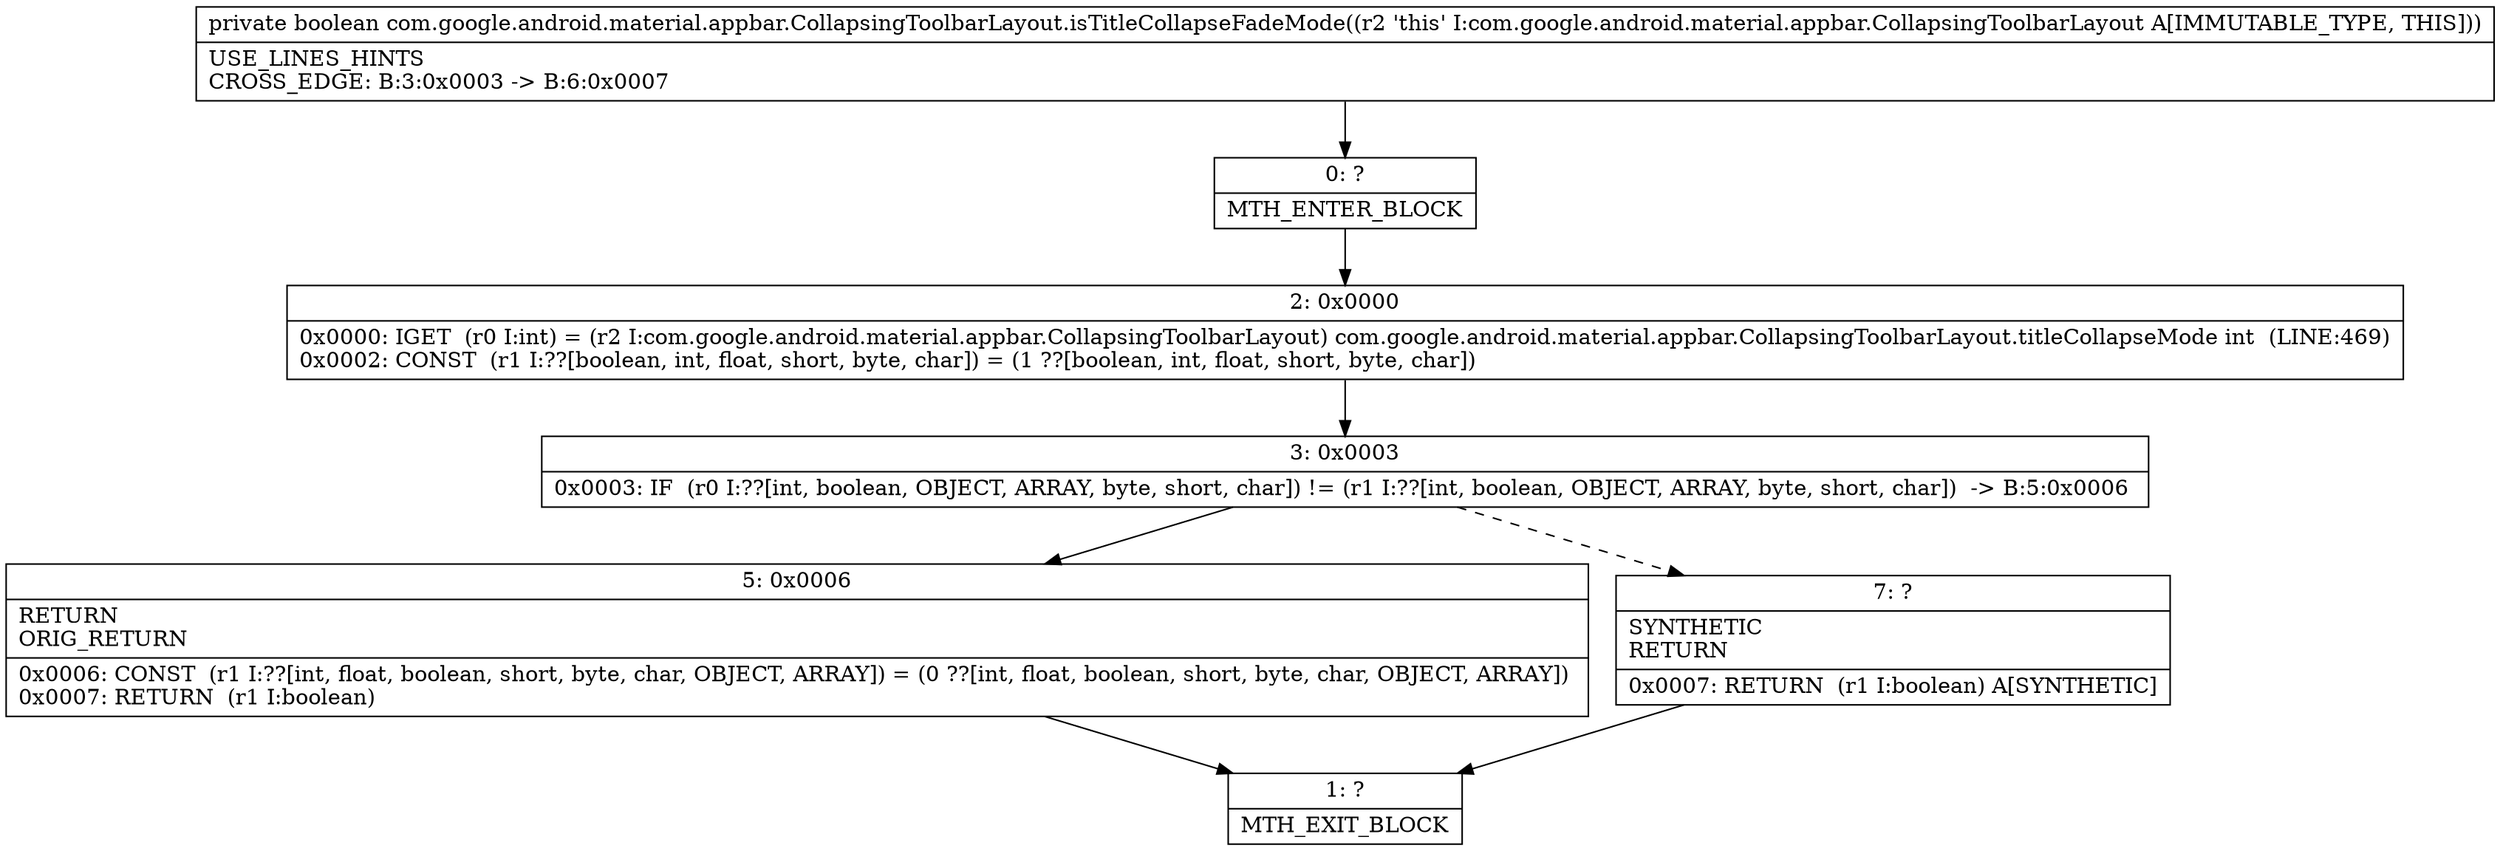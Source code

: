 digraph "CFG forcom.google.android.material.appbar.CollapsingToolbarLayout.isTitleCollapseFadeMode()Z" {
Node_0 [shape=record,label="{0\:\ ?|MTH_ENTER_BLOCK\l}"];
Node_2 [shape=record,label="{2\:\ 0x0000|0x0000: IGET  (r0 I:int) = (r2 I:com.google.android.material.appbar.CollapsingToolbarLayout) com.google.android.material.appbar.CollapsingToolbarLayout.titleCollapseMode int  (LINE:469)\l0x0002: CONST  (r1 I:??[boolean, int, float, short, byte, char]) = (1 ??[boolean, int, float, short, byte, char]) \l}"];
Node_3 [shape=record,label="{3\:\ 0x0003|0x0003: IF  (r0 I:??[int, boolean, OBJECT, ARRAY, byte, short, char]) != (r1 I:??[int, boolean, OBJECT, ARRAY, byte, short, char])  \-\> B:5:0x0006 \l}"];
Node_5 [shape=record,label="{5\:\ 0x0006|RETURN\lORIG_RETURN\l|0x0006: CONST  (r1 I:??[int, float, boolean, short, byte, char, OBJECT, ARRAY]) = (0 ??[int, float, boolean, short, byte, char, OBJECT, ARRAY]) \l0x0007: RETURN  (r1 I:boolean) \l}"];
Node_1 [shape=record,label="{1\:\ ?|MTH_EXIT_BLOCK\l}"];
Node_7 [shape=record,label="{7\:\ ?|SYNTHETIC\lRETURN\l|0x0007: RETURN  (r1 I:boolean) A[SYNTHETIC]\l}"];
MethodNode[shape=record,label="{private boolean com.google.android.material.appbar.CollapsingToolbarLayout.isTitleCollapseFadeMode((r2 'this' I:com.google.android.material.appbar.CollapsingToolbarLayout A[IMMUTABLE_TYPE, THIS]))  | USE_LINES_HINTS\lCROSS_EDGE: B:3:0x0003 \-\> B:6:0x0007\l}"];
MethodNode -> Node_0;Node_0 -> Node_2;
Node_2 -> Node_3;
Node_3 -> Node_5;
Node_3 -> Node_7[style=dashed];
Node_5 -> Node_1;
Node_7 -> Node_1;
}

